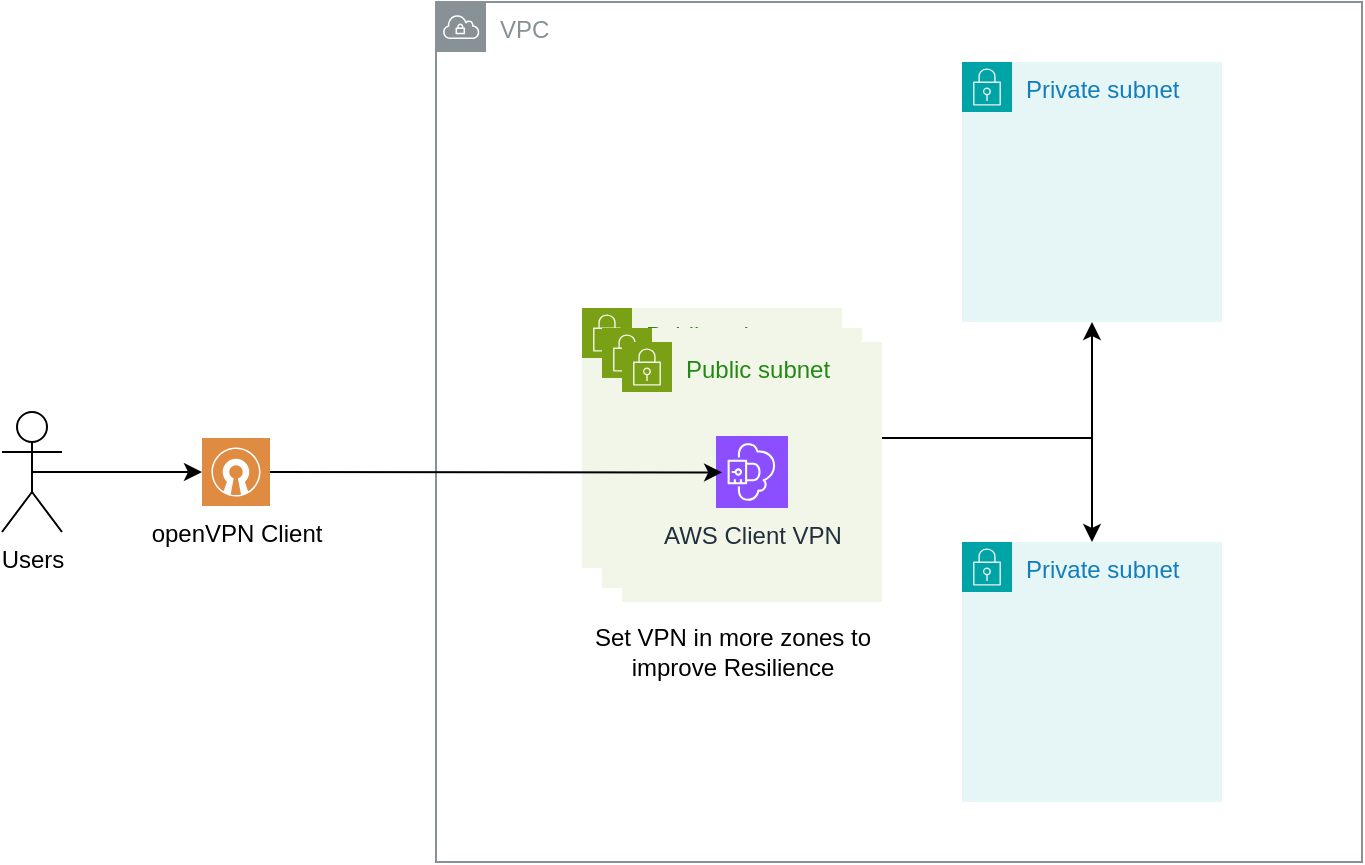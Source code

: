 <mxfile version="22.1.2" type="device">
  <diagram name="Page-1" id="7vQWSpCqOwecANcajrqt">
    <mxGraphModel dx="1114" dy="1940" grid="1" gridSize="10" guides="1" tooltips="1" connect="1" arrows="1" fold="1" page="1" pageScale="1" pageWidth="827" pageHeight="1169" math="0" shadow="0">
      <root>
        <mxCell id="0" />
        <mxCell id="1" parent="0" />
        <mxCell id="SrFQUBSoabR4fF7stnfc-30" value="" style="group" vertex="1" connectable="0" parent="1">
          <mxGeometry x="20" y="-80" width="680" height="430" as="geometry" />
        </mxCell>
        <mxCell id="SrFQUBSoabR4fF7stnfc-1" value="openVPN Client" style="sketch=0;pointerEvents=1;shadow=0;dashed=0;html=1;strokeColor=none;fillColor=#DF8C42;labelPosition=center;verticalLabelPosition=bottom;verticalAlign=top;align=center;outlineConnect=0;shape=mxgraph.veeam2.open_vpn;" vertex="1" parent="SrFQUBSoabR4fF7stnfc-30">
          <mxGeometry x="100" y="218" width="34" height="34" as="geometry" />
        </mxCell>
        <mxCell id="SrFQUBSoabR4fF7stnfc-10" value="Private subnet" style="points=[[0,0],[0.25,0],[0.5,0],[0.75,0],[1,0],[1,0.25],[1,0.5],[1,0.75],[1,1],[0.75,1],[0.5,1],[0.25,1],[0,1],[0,0.75],[0,0.5],[0,0.25]];outlineConnect=0;gradientColor=none;html=1;whiteSpace=wrap;fontSize=12;fontStyle=0;container=0;pointerEvents=0;collapsible=0;recursiveResize=0;shape=mxgraph.aws4.group;grIcon=mxgraph.aws4.group_security_group;grStroke=0;strokeColor=#00A4A6;fillColor=#E6F6F7;verticalAlign=top;align=left;spacingLeft=30;fontColor=#147EBA;dashed=0;" vertex="1" parent="SrFQUBSoabR4fF7stnfc-30">
          <mxGeometry x="480" y="270" width="130" height="130" as="geometry" />
        </mxCell>
        <mxCell id="SrFQUBSoabR4fF7stnfc-7" value="Private subnet" style="points=[[0,0],[0.25,0],[0.5,0],[0.75,0],[1,0],[1,0.25],[1,0.5],[1,0.75],[1,1],[0.75,1],[0.5,1],[0.25,1],[0,1],[0,0.75],[0,0.5],[0,0.25]];outlineConnect=0;gradientColor=none;html=1;whiteSpace=wrap;fontSize=12;fontStyle=0;container=0;pointerEvents=0;collapsible=0;recursiveResize=0;shape=mxgraph.aws4.group;grIcon=mxgraph.aws4.group_security_group;grStroke=0;strokeColor=#00A4A6;fillColor=#E6F6F7;verticalAlign=top;align=left;spacingLeft=30;fontColor=#147EBA;dashed=0;" vertex="1" parent="SrFQUBSoabR4fF7stnfc-30">
          <mxGeometry x="480" y="30" width="130" height="130" as="geometry" />
        </mxCell>
        <mxCell id="SrFQUBSoabR4fF7stnfc-14" style="edgeStyle=orthogonalEdgeStyle;rounded=0;orthogonalLoop=1;jettySize=auto;html=1;exitX=0.5;exitY=0;exitDx=0;exitDy=0;exitPerimeter=0;" edge="1" parent="SrFQUBSoabR4fF7stnfc-30" source="SrFQUBSoabR4fF7stnfc-2" target="SrFQUBSoabR4fF7stnfc-7">
          <mxGeometry relative="1" as="geometry" />
        </mxCell>
        <mxCell id="SrFQUBSoabR4fF7stnfc-15" style="edgeStyle=orthogonalEdgeStyle;rounded=0;orthogonalLoop=1;jettySize=auto;html=1;exitX=0.5;exitY=0;exitDx=0;exitDy=0;exitPerimeter=0;entryX=0.5;entryY=0;entryDx=0;entryDy=0;" edge="1" parent="SrFQUBSoabR4fF7stnfc-30" source="SrFQUBSoabR4fF7stnfc-2" target="SrFQUBSoabR4fF7stnfc-10">
          <mxGeometry relative="1" as="geometry" />
        </mxCell>
        <mxCell id="SrFQUBSoabR4fF7stnfc-18" value="" style="group" vertex="1" connectable="0" parent="SrFQUBSoabR4fF7stnfc-30">
          <mxGeometry x="290" y="153" width="130" height="130" as="geometry" />
        </mxCell>
        <mxCell id="SrFQUBSoabR4fF7stnfc-4" value="Public subnet" style="points=[[0,0],[0.25,0],[0.5,0],[0.75,0],[1,0],[1,0.25],[1,0.5],[1,0.75],[1,1],[0.75,1],[0.5,1],[0.25,1],[0,1],[0,0.75],[0,0.5],[0,0.25]];outlineConnect=0;gradientColor=none;html=1;whiteSpace=wrap;fontSize=12;fontStyle=0;container=0;pointerEvents=0;collapsible=0;recursiveResize=0;shape=mxgraph.aws4.group;grIcon=mxgraph.aws4.group_security_group;grStroke=0;strokeColor=#7AA116;fillColor=#F2F6E8;verticalAlign=top;align=left;spacingLeft=30;fontColor=#248814;dashed=0;" vertex="1" parent="SrFQUBSoabR4fF7stnfc-18">
          <mxGeometry width="130" height="130" as="geometry" />
        </mxCell>
        <mxCell id="SrFQUBSoabR4fF7stnfc-2" value="AWS Client VPN" style="sketch=0;points=[[0,0,0],[0.25,0,0],[0.5,0,0],[0.75,0,0],[1,0,0],[0,1,0],[0.25,1,0],[0.5,1,0],[0.75,1,0],[1,1,0],[0,0.25,0],[0,0.5,0],[0,0.75,0],[1,0.25,0],[1,0.5,0],[1,0.75,0]];outlineConnect=0;fontColor=#232F3E;fillColor=#8C4FFF;strokeColor=#ffffff;dashed=0;verticalLabelPosition=bottom;verticalAlign=top;align=center;html=1;fontSize=12;fontStyle=0;aspect=fixed;shape=mxgraph.aws4.resourceIcon;resIcon=mxgraph.aws4.client_vpn;direction=south;container=0;" vertex="1" parent="SrFQUBSoabR4fF7stnfc-18">
          <mxGeometry x="47" y="47" width="36" height="36" as="geometry" />
        </mxCell>
        <mxCell id="SrFQUBSoabR4fF7stnfc-19" value="" style="group" vertex="1" connectable="0" parent="SrFQUBSoabR4fF7stnfc-30">
          <mxGeometry x="300" y="163" width="130" height="130" as="geometry" />
        </mxCell>
        <mxCell id="SrFQUBSoabR4fF7stnfc-20" value="Public subnet" style="points=[[0,0],[0.25,0],[0.5,0],[0.75,0],[1,0],[1,0.25],[1,0.5],[1,0.75],[1,1],[0.75,1],[0.5,1],[0.25,1],[0,1],[0,0.75],[0,0.5],[0,0.25]];outlineConnect=0;gradientColor=none;html=1;whiteSpace=wrap;fontSize=12;fontStyle=0;container=0;pointerEvents=0;collapsible=0;recursiveResize=0;shape=mxgraph.aws4.group;grIcon=mxgraph.aws4.group_security_group;grStroke=0;strokeColor=#7AA116;fillColor=#F2F6E8;verticalAlign=top;align=left;spacingLeft=30;fontColor=#248814;dashed=0;" vertex="1" parent="SrFQUBSoabR4fF7stnfc-19">
          <mxGeometry width="130" height="130" as="geometry" />
        </mxCell>
        <mxCell id="SrFQUBSoabR4fF7stnfc-21" value="AWS Client VPN" style="sketch=0;points=[[0,0,0],[0.25,0,0],[0.5,0,0],[0.75,0,0],[1,0,0],[0,1,0],[0.25,1,0],[0.5,1,0],[0.75,1,0],[1,1,0],[0,0.25,0],[0,0.5,0],[0,0.75,0],[1,0.25,0],[1,0.5,0],[1,0.75,0]];outlineConnect=0;fontColor=#232F3E;fillColor=#8C4FFF;strokeColor=#ffffff;dashed=0;verticalLabelPosition=bottom;verticalAlign=top;align=center;html=1;fontSize=12;fontStyle=0;aspect=fixed;shape=mxgraph.aws4.resourceIcon;resIcon=mxgraph.aws4.client_vpn;direction=south;container=0;" vertex="1" parent="SrFQUBSoabR4fF7stnfc-19">
          <mxGeometry x="47" y="47" width="36" height="36" as="geometry" />
        </mxCell>
        <mxCell id="SrFQUBSoabR4fF7stnfc-22" value="" style="group" vertex="1" connectable="0" parent="SrFQUBSoabR4fF7stnfc-30">
          <mxGeometry x="310" y="170" width="130" height="130" as="geometry" />
        </mxCell>
        <mxCell id="SrFQUBSoabR4fF7stnfc-23" value="Public subnet" style="points=[[0,0],[0.25,0],[0.5,0],[0.75,0],[1,0],[1,0.25],[1,0.5],[1,0.75],[1,1],[0.75,1],[0.5,1],[0.25,1],[0,1],[0,0.75],[0,0.5],[0,0.25]];outlineConnect=0;gradientColor=none;html=1;whiteSpace=wrap;fontSize=12;fontStyle=0;container=0;pointerEvents=0;collapsible=0;recursiveResize=0;shape=mxgraph.aws4.group;grIcon=mxgraph.aws4.group_security_group;grStroke=0;strokeColor=#7AA116;fillColor=#F2F6E8;verticalAlign=top;align=left;spacingLeft=30;fontColor=#248814;dashed=0;" vertex="1" parent="SrFQUBSoabR4fF7stnfc-22">
          <mxGeometry width="130" height="130" as="geometry" />
        </mxCell>
        <mxCell id="SrFQUBSoabR4fF7stnfc-24" value="AWS Client VPN" style="sketch=0;points=[[0,0,0],[0.25,0,0],[0.5,0,0],[0.75,0,0],[1,0,0],[0,1,0],[0.25,1,0],[0.5,1,0],[0.75,1,0],[1,1,0],[0,0.25,0],[0,0.5,0],[0,0.75,0],[1,0.25,0],[1,0.5,0],[1,0.75,0]];outlineConnect=0;fontColor=#232F3E;fillColor=#8C4FFF;strokeColor=#ffffff;dashed=0;verticalLabelPosition=bottom;verticalAlign=top;align=center;html=1;fontSize=12;fontStyle=0;aspect=fixed;shape=mxgraph.aws4.resourceIcon;resIcon=mxgraph.aws4.client_vpn;direction=south;container=0;" vertex="1" parent="SrFQUBSoabR4fF7stnfc-22">
          <mxGeometry x="47" y="47" width="36" height="36" as="geometry" />
        </mxCell>
        <mxCell id="SrFQUBSoabR4fF7stnfc-25" value="Set VPN in more zones to improve&amp;nbsp;Resilience" style="text;html=1;strokeColor=none;fillColor=none;align=center;verticalAlign=middle;whiteSpace=wrap;rounded=0;" vertex="1" parent="SrFQUBSoabR4fF7stnfc-30">
          <mxGeometry x="283.5" y="310" width="163" height="30" as="geometry" />
        </mxCell>
        <mxCell id="SrFQUBSoabR4fF7stnfc-26" value="VPC" style="sketch=0;outlineConnect=0;gradientColor=none;html=1;whiteSpace=wrap;fontSize=12;fontStyle=0;shape=mxgraph.aws4.group;grIcon=mxgraph.aws4.group_vpc;strokeColor=#879196;fillColor=none;verticalAlign=top;align=left;spacingLeft=30;fontColor=#879196;dashed=0;" vertex="1" parent="SrFQUBSoabR4fF7stnfc-30">
          <mxGeometry x="217" width="463" height="430" as="geometry" />
        </mxCell>
        <mxCell id="SrFQUBSoabR4fF7stnfc-28" style="edgeStyle=orthogonalEdgeStyle;rounded=0;orthogonalLoop=1;jettySize=auto;html=1;exitX=0.5;exitY=0.5;exitDx=0;exitDy=0;exitPerimeter=0;" edge="1" parent="SrFQUBSoabR4fF7stnfc-30" source="SrFQUBSoabR4fF7stnfc-27" target="SrFQUBSoabR4fF7stnfc-1">
          <mxGeometry relative="1" as="geometry" />
        </mxCell>
        <mxCell id="SrFQUBSoabR4fF7stnfc-27" value="Users" style="shape=umlActor;verticalLabelPosition=bottom;verticalAlign=top;html=1;outlineConnect=0;" vertex="1" parent="SrFQUBSoabR4fF7stnfc-30">
          <mxGeometry y="205" width="30" height="60" as="geometry" />
        </mxCell>
        <mxCell id="SrFQUBSoabR4fF7stnfc-29" value="" style="endArrow=classic;html=1;rounded=0;entryX=0.309;entryY=0.547;entryDx=0;entryDy=0;entryPerimeter=0;" edge="1" parent="SrFQUBSoabR4fF7stnfc-30" source="SrFQUBSoabR4fF7stnfc-1" target="SrFQUBSoabR4fF7stnfc-26">
          <mxGeometry width="50" height="50" relative="1" as="geometry">
            <mxPoint x="130" y="420" as="sourcePoint" />
            <mxPoint x="180" y="370" as="targetPoint" />
          </mxGeometry>
        </mxCell>
      </root>
    </mxGraphModel>
  </diagram>
</mxfile>
